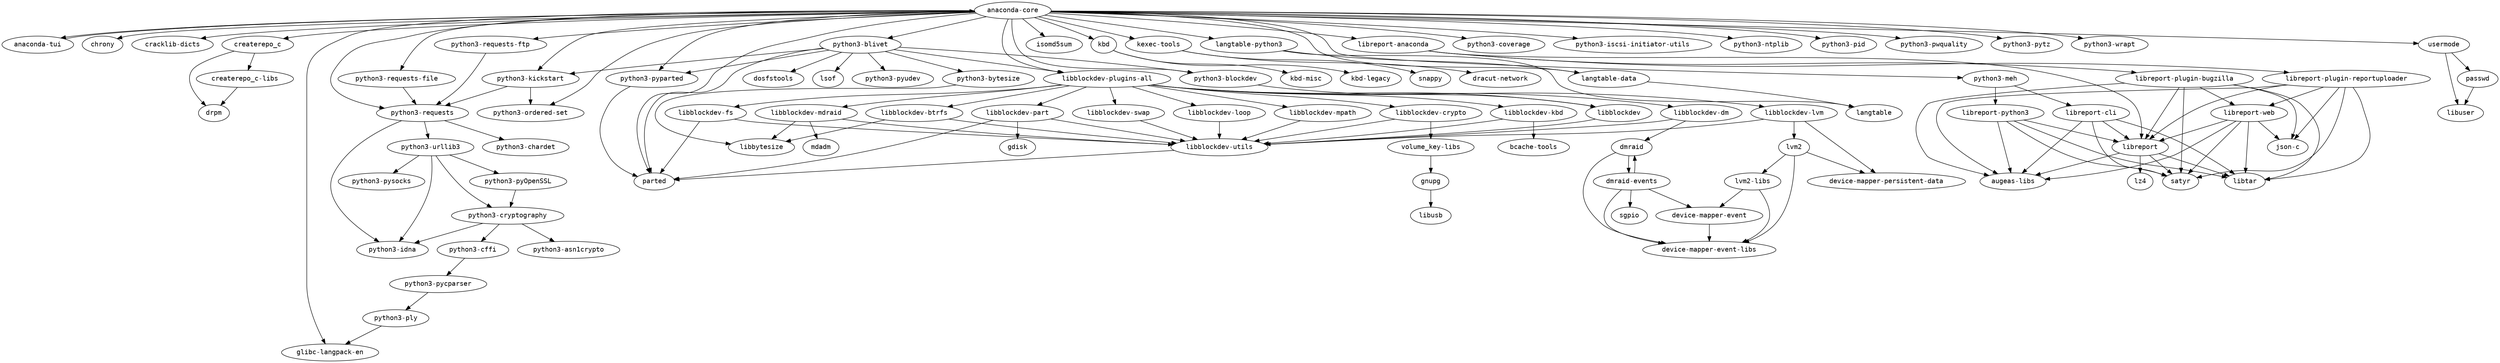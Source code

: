 strict digraph G {
node [fontname=monospace];
  "anaconda-core" -> "anaconda-tui";
  "anaconda-core" -> "chrony";
  "anaconda-core" -> "cracklib-dicts";
  "anaconda-core" -> "createrepo_c";
  "anaconda-core" -> "glibc-langpack-en";
  "anaconda-core" -> "isomd5sum";
  "anaconda-core" -> "kbd";
  "anaconda-core" -> "kexec-tools";
  "anaconda-core" -> "langtable-data";
  "anaconda-core" -> "langtable-python3";
  "anaconda-core" -> "libblockdev-plugins-all";
  "anaconda-core" -> "libreport-anaconda";
  "anaconda-core" -> "parted";
  "anaconda-core" -> "python3-blivet";
  "anaconda-core" -> "python3-blockdev";
  "anaconda-core" -> "python3-coverage";
  "anaconda-core" -> "python3-iscsi-initiator-utils";
  "anaconda-core" -> "python3-kickstart";
  "anaconda-core" -> "python3-meh";
  "anaconda-core" -> "python3-ntplib";
  "anaconda-core" -> "python3-ordered-set";
  "anaconda-core" -> "python3-pid";
  "anaconda-core" -> "python3-pwquality";
  "anaconda-core" -> "python3-pyparted";
  "anaconda-core" -> "python3-pytz";
  "anaconda-core" -> "python3-requests";
  "anaconda-core" -> "python3-requests-file";
  "anaconda-core" -> "python3-requests-ftp";
  "anaconda-core" -> "python3-wrapt";
  "anaconda-core" -> "usermode";
  "anaconda-tui" -> "anaconda-core";
  "createrepo_c" -> "createrepo_c-libs";
  "createrepo_c" -> "drpm";
  "createrepo_c-libs" -> "drpm";
  "device-mapper-event" -> "device-mapper-event-libs";
  "dmraid" -> "device-mapper-event-libs";
  "dmraid" -> "dmraid-events";
  "dmraid-events" -> "device-mapper-event";
  "dmraid-events" -> "device-mapper-event-libs";
  "dmraid-events" -> "dmraid";
  "dmraid-events" -> "sgpio";
  "gnupg" -> "libusb";
  "kbd" -> "kbd-legacy";
  "kbd" -> "kbd-misc";
  "kexec-tools" -> "dracut-network";
  "kexec-tools" -> "snappy";
  "langtable-data" -> "langtable";
  "langtable-python3" -> "langtable";
  "langtable-python3" -> "langtable-data";
  "libblockdev-btrfs" -> "libblockdev-utils";
  "libblockdev-btrfs" -> "libbytesize";
  "libblockdev-crypto" -> "libblockdev-utils";
  "libblockdev-crypto" -> "volume_key-libs";
  "libblockdev-dm" -> "dmraid";
  "libblockdev-dm" -> "libblockdev-utils";
  "libblockdev-fs" -> "libblockdev-utils";
  "libblockdev-fs" -> "parted";
  "libblockdev-kbd" -> "bcache-tools";
  "libblockdev-kbd" -> "libblockdev-utils";
  "libblockdev" -> "libblockdev-utils";
  "libblockdev-loop" -> "libblockdev-utils";
  "libblockdev-lvm" -> "device-mapper-persistent-data";
  "libblockdev-lvm" -> "libblockdev-utils";
  "libblockdev-lvm" -> "lvm2";
  "libblockdev-mdraid" -> "libblockdev-utils";
  "libblockdev-mdraid" -> "libbytesize";
  "libblockdev-mdraid" -> "mdadm";
  "libblockdev-mpath" -> "libblockdev-utils";
  "libblockdev-part" -> "gdisk";
  "libblockdev-part" -> "libblockdev-utils";
  "libblockdev-part" -> "parted";
  "libblockdev-plugins-all" -> "libblockdev";
  "libblockdev-plugins-all" -> "libblockdev-btrfs";
  "libblockdev-plugins-all" -> "libblockdev-crypto";
  "libblockdev-plugins-all" -> "libblockdev-dm";
  "libblockdev-plugins-all" -> "libblockdev-fs";
  "libblockdev-plugins-all" -> "libblockdev-kbd";
  "libblockdev-plugins-all" -> "libblockdev-loop";
  "libblockdev-plugins-all" -> "libblockdev-lvm";
  "libblockdev-plugins-all" -> "libblockdev-mdraid";
  "libblockdev-plugins-all" -> "libblockdev-mpath";
  "libblockdev-plugins-all" -> "libblockdev-part";
  "libblockdev-plugins-all" -> "libblockdev-swap";
  "libblockdev-swap" -> "libblockdev-utils";
  "libblockdev-utils" -> "parted";
  "libreport-anaconda" -> "libreport";
  "libreport-anaconda" -> "libreport-plugin-bugzilla";
  "libreport-anaconda" -> "libreport-plugin-reportuploader";
  "libreport" -> "augeas-libs";
  "libreport-cli" -> "augeas-libs";
  "libreport-cli" -> "libreport";
  "libreport-cli" -> "libtar";
  "libreport-cli" -> "satyr";
  "libreport" -> "libtar";
  "libreport" -> "lz4";
  "libreport-plugin-bugzilla" -> "augeas-libs";
  "libreport-plugin-bugzilla" -> "json-c";
  "libreport-plugin-bugzilla" -> "libreport";
  "libreport-plugin-bugzilla" -> "libreport-web";
  "libreport-plugin-bugzilla" -> "libtar";
  "libreport-plugin-bugzilla" -> "satyr";
  "libreport-plugin-reportuploader" -> "augeas-libs";
  "libreport-plugin-reportuploader" -> "json-c";
  "libreport-plugin-reportuploader" -> "libreport";
  "libreport-plugin-reportuploader" -> "libreport-web";
  "libreport-plugin-reportuploader" -> "libtar";
  "libreport-plugin-reportuploader" -> "satyr";
  "libreport-python3" -> "augeas-libs";
  "libreport-python3" -> "libreport";
  "libreport-python3" -> "libtar";
  "libreport-python3" -> "satyr";
  "libreport" -> "satyr";
  "libreport-web" -> "augeas-libs";
  "libreport-web" -> "json-c";
  "libreport-web" -> "libreport";
  "libreport-web" -> "libtar";
  "libreport-web" -> "satyr";
  "lvm2" -> "device-mapper-event-libs";
  "lvm2" -> "device-mapper-persistent-data";
  "lvm2-libs" -> "device-mapper-event";
  "lvm2-libs" -> "device-mapper-event-libs";
  "lvm2" -> "lvm2-libs";
  "passwd" -> "libuser";
  "python3-blivet" -> "dosfstools";
  "python3-blivet" -> "libblockdev-plugins-all";
  "python3-blivet" -> "lsof";
  "python3-blivet" -> "parted";
  "python3-blivet" -> "python3-blockdev";
  "python3-blivet" -> "python3-bytesize";
  "python3-blivet" -> "python3-kickstart";
  "python3-blivet" -> "python3-pyparted";
  "python3-blivet" -> "python3-pyudev";
  "python3-blockdev" -> "libblockdev";
  "python3-bytesize" -> "libbytesize";
  "python3-cffi" -> "python3-pycparser";
  "python3-cryptography" -> "python3-asn1crypto";
  "python3-cryptography" -> "python3-cffi";
  "python3-cryptography" -> "python3-idna";
  "python3-kickstart" -> "python3-ordered-set";
  "python3-kickstart" -> "python3-requests";
  "python3-meh" -> "libreport-cli";
  "python3-meh" -> "libreport-python3";
  "python3-ply" -> "glibc-langpack-en";
  "python3-pycparser" -> "python3-ply";
  "python3-pyOpenSSL" -> "python3-cryptography";
  "python3-pyparted" -> "parted";
  "python3-requests-file" -> "python3-requests";
  "python3-requests-ftp" -> "python3-requests";
  "python3-requests" -> "python3-chardet";
  "python3-requests" -> "python3-idna";
  "python3-requests" -> "python3-urllib3";
  "python3-urllib3" -> "python3-cryptography";
  "python3-urllib3" -> "python3-idna";
  "python3-urllib3" -> "python3-pyOpenSSL";
  "python3-urllib3" -> "python3-pysocks";
  "usermode" -> "libuser";
  "usermode" -> "passwd";
  "volume_key-libs" -> "gnupg";
}
